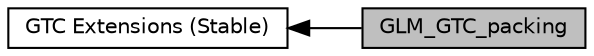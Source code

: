 digraph "GLM_GTC_packing"
{
  edge [fontname="Helvetica",fontsize="10",labelfontname="Helvetica",labelfontsize="10"];
  node [fontname="Helvetica",fontsize="10",shape=box];
  rankdir=LR;
  Node2 [label="GTC Extensions (Stable)",height=0.2,width=0.4,color="black", fillcolor="white", style="filled",URL="$group__gtc.html",tooltip="Functions and types that the GLSL specification doesn't define, but useful to have for a C++ program."];
  Node1 [label="GLM_GTC_packing",height=0.2,width=0.4,color="black", fillcolor="grey75", style="filled", fontcolor="black",tooltip="This extension provides a set of function to convert vertors to packed formats."];
  Node2->Node1 [shape=plaintext, dir="back", style="solid"];
}
